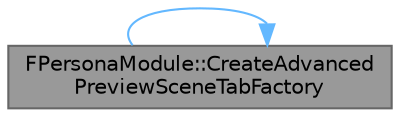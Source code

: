 digraph "FPersonaModule::CreateAdvancedPreviewSceneTabFactory"
{
 // INTERACTIVE_SVG=YES
 // LATEX_PDF_SIZE
  bgcolor="transparent";
  edge [fontname=Helvetica,fontsize=10,labelfontname=Helvetica,labelfontsize=10];
  node [fontname=Helvetica,fontsize=10,shape=box,height=0.2,width=0.4];
  rankdir="LR";
  Node1 [id="Node000001",label="FPersonaModule::CreateAdvanced\lPreviewSceneTabFactory",height=0.2,width=0.4,color="gray40", fillcolor="grey60", style="filled", fontcolor="black",tooltip="Create a tab factory used to configure preview scene settings."];
  Node1 -> Node1 [id="edge1_Node000001_Node000001",color="steelblue1",style="solid",tooltip=" "];
}
